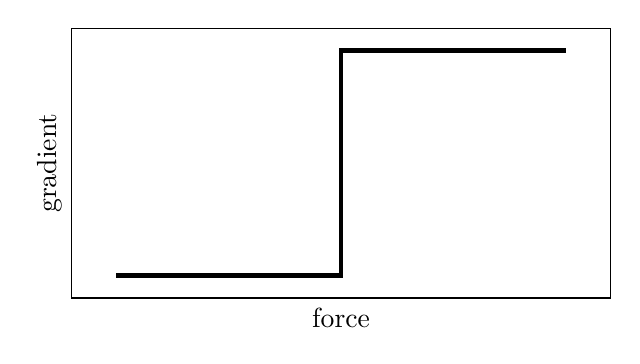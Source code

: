 \begin{tikzpicture}[]
\begin{axis}[
  legend style = {{at={(0.01,0.01)},anchor=south west, draw=none}},
  ylabel = {gradient},
  axis equal image = {true},
  xlabel = {force},
  hide axis = {false},
  xticklabels={,,},
  yticklabels={,,},
  ticks=none
]

\addplot[color=black, mark=none, style={ultra thick}, forget plot] coordinates {
    	(0,0)
    	(0.1,0)
    	(0.1,0.1)
    	(0.2,0.1)
    };

\end{axis}
\end{tikzpicture}
